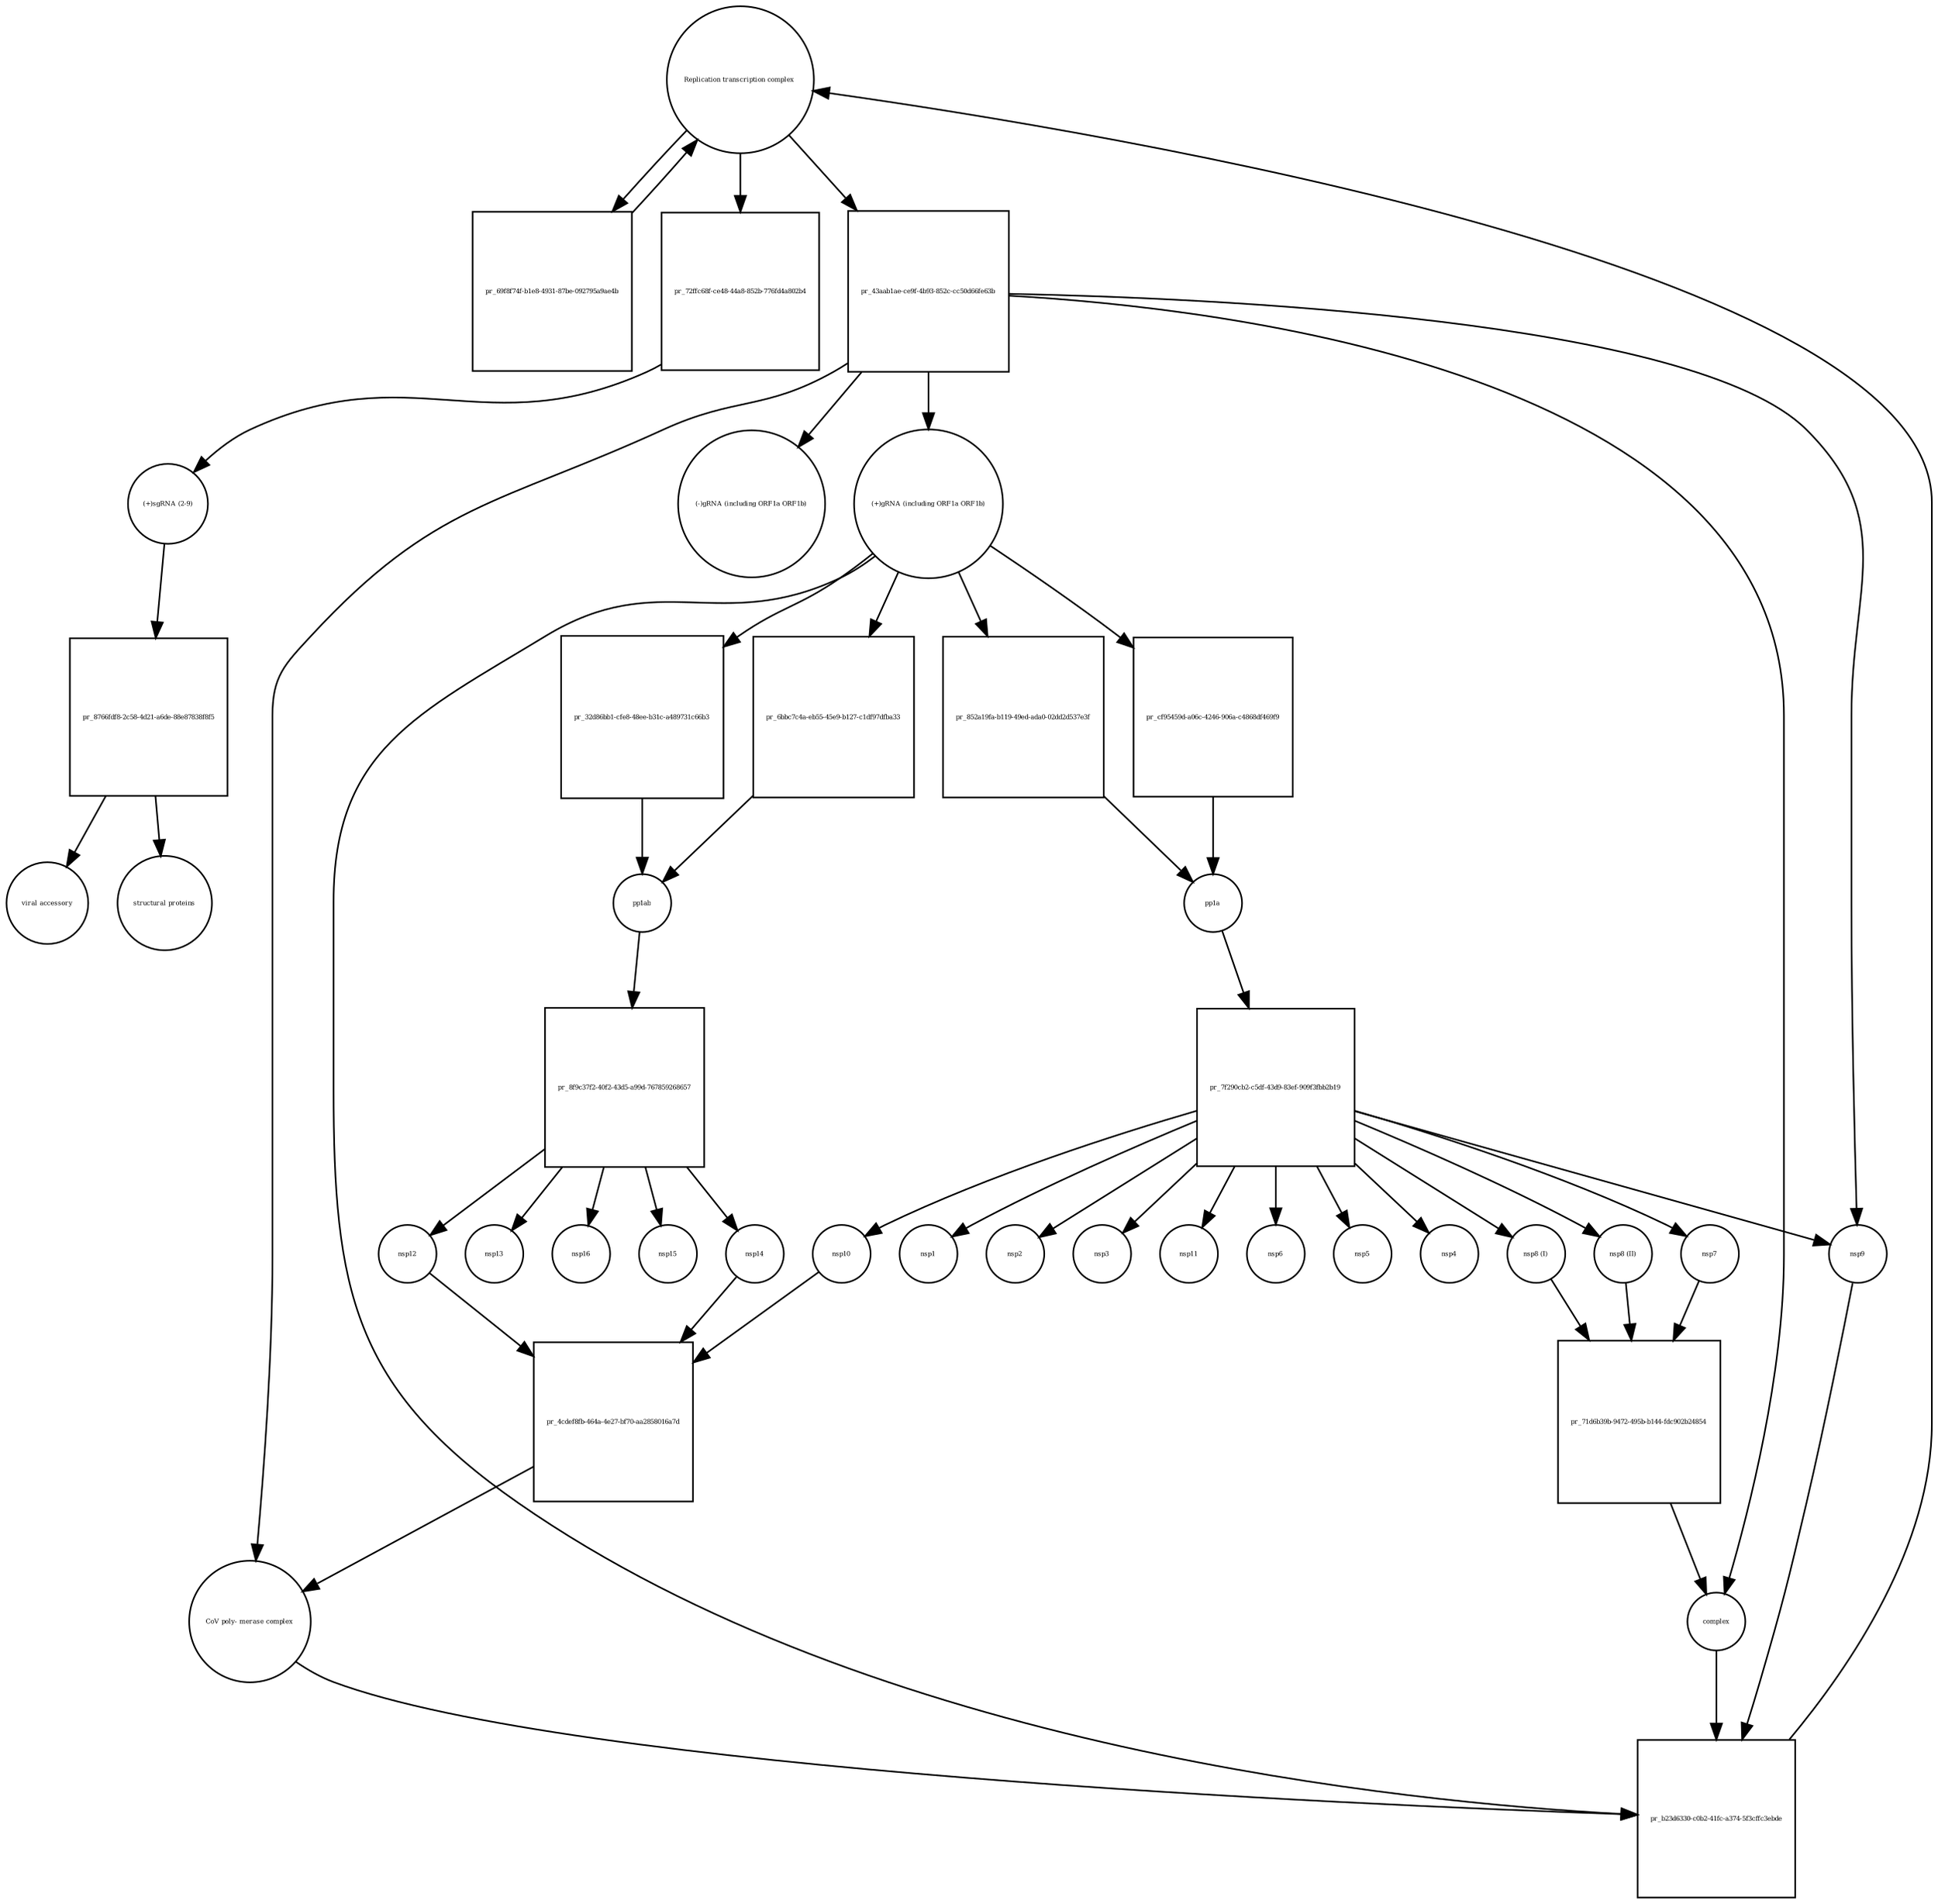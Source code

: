 strict digraph  {
"Replication transcription complex " [annotation="", bipartite=0, cls=complex, fontsize=4, label="Replication transcription complex ", shape=circle];
"pr_69f8f74f-b1e8-4931-87be-092795a9ae4b" [annotation="", bipartite=1, cls=process, fontsize=4, label="pr_69f8f74f-b1e8-4931-87be-092795a9ae4b", shape=square];
"pr_6bbc7c4a-eb55-45e9-b127-c1df97dfba33" [annotation="", bipartite=1, cls=process, fontsize=4, label="pr_6bbc7c4a-eb55-45e9-b127-c1df97dfba33", shape=square];
pp1ab [annotation="", bipartite=0, cls=macromolecule, fontsize=4, label=pp1ab, shape=circle];
"(+)gRNA (including ORF1a ORF1b)" [annotation="", bipartite=0, cls="nucleic acid feature", fontsize=4, label="(+)gRNA (including ORF1a ORF1b)", shape=circle];
"pr_852a19fa-b119-49ed-ada0-02dd2d537e3f" [annotation="", bipartite=1, cls=process, fontsize=4, label="pr_852a19fa-b119-49ed-ada0-02dd2d537e3f", shape=square];
pp1a [annotation="", bipartite=0, cls=macromolecule, fontsize=4, label=pp1a, shape=circle];
"nsp8 (I)" [annotation="", bipartite=0, cls=macromolecule, fontsize=4, label="nsp8 (I)", shape=circle];
"pr_71d6b39b-9472-495b-b144-fdc902b24854" [annotation="", bipartite=1, cls=process, fontsize=4, label="pr_71d6b39b-9472-495b-b144-fdc902b24854", shape=square];
complex [annotation="", bipartite=0, cls=complex, fontsize=4, label=complex, shape=circle];
"nsp8 (II)" [annotation="", bipartite=0, cls=macromolecule, fontsize=4, label="nsp8 (II)", shape=circle];
nsp7 [annotation="", bipartite=0, cls=macromolecule, fontsize=4, label=nsp7, shape=circle];
"CoV poly- merase complex" [annotation="", bipartite=0, cls=complex, fontsize=4, label="CoV poly- merase complex", shape=circle];
"pr_b23d6330-c0b2-41fc-a374-5f3cffc3ebde" [annotation="", bipartite=1, cls=process, fontsize=4, label="pr_b23d6330-c0b2-41fc-a374-5f3cffc3ebde", shape=square];
nsp9 [annotation="", bipartite=0, cls=macromolecule, fontsize=4, label=nsp9, shape=circle];
"pr_72ffc68f-ce48-44a8-852b-776fd4a802b4" [annotation="", bipartite=1, cls=process, fontsize=4, label="pr_72ffc68f-ce48-44a8-852b-776fd4a802b4", shape=square];
"(+)sgRNA (2-9)" [annotation="", bipartite=0, cls="nucleic acid feature", fontsize=4, label="(+)sgRNA (2-9)", shape=circle];
"pr_8766fdf8-2c58-4d21-a6de-88e87838f8f5" [annotation="", bipartite=1, cls=process, fontsize=4, label="pr_8766fdf8-2c58-4d21-a6de-88e87838f8f5", shape=square];
"viral accessory" [annotation="", bipartite=0, cls=macromolecule, fontsize=4, label="viral accessory", shape=circle];
"structural proteins" [annotation="", bipartite=0, cls=macromolecule, fontsize=4, label="structural proteins", shape=circle];
"pr_8f9c37f2-40f2-43d5-a99d-767859268657" [annotation="", bipartite=1, cls="omitted process", fontsize=4, label="pr_8f9c37f2-40f2-43d5-a99d-767859268657", shape=square];
nsp12 [annotation="", bipartite=0, cls=macromolecule, fontsize=4, label=nsp12, shape=circle];
nsp14 [annotation="", bipartite=0, cls=macromolecule, fontsize=4, label=nsp14, shape=circle];
nsp13 [annotation="", bipartite=0, cls=macromolecule, fontsize=4, label=nsp13, shape=circle];
nsp16 [annotation="", bipartite=0, cls=macromolecule, fontsize=4, label=nsp16, shape=circle];
nsp15 [annotation="", bipartite=0, cls=macromolecule, fontsize=4, label=nsp15, shape=circle];
"pr_43aab1ae-ce9f-4b93-852c-cc50d66fe63b" [annotation="", bipartite=1, cls=process, fontsize=4, label="pr_43aab1ae-ce9f-4b93-852c-cc50d66fe63b", shape=square];
"(-)gRNA (including ORF1a ORF1b)" [annotation="", bipartite=0, cls="nucleic acid feature", fontsize=4, label="(-)gRNA (including ORF1a ORF1b)", shape=circle];
"pr_7f290cb2-c5df-43d9-83ef-909f3fbb2b19" [annotation="", bipartite=1, cls="omitted process", fontsize=4, label="pr_7f290cb2-c5df-43d9-83ef-909f3fbb2b19", shape=square];
nsp1 [annotation="", bipartite=0, cls=macromolecule, fontsize=4, label=nsp1, shape=circle];
nsp2 [annotation="", bipartite=0, cls=macromolecule, fontsize=4, label=nsp2, shape=circle];
nsp3 [annotation="", bipartite=0, cls=macromolecule, fontsize=4, label=nsp3, shape=circle];
nsp11 [annotation="", bipartite=0, cls=macromolecule, fontsize=4, label=nsp11, shape=circle];
nsp6 [annotation="", bipartite=0, cls=macromolecule, fontsize=4, label=nsp6, shape=circle];
nsp5 [annotation="", bipartite=0, cls=macromolecule, fontsize=4, label=nsp5, shape=circle];
nsp4 [annotation="", bipartite=0, cls=macromolecule, fontsize=4, label=nsp4, shape=circle];
nsp10 [annotation="", bipartite=0, cls=macromolecule, fontsize=4, label=nsp10, shape=circle];
"pr_cf95459d-a06c-4246-906a-c4868df469f9" [annotation="", bipartite=1, cls=process, fontsize=4, label="pr_cf95459d-a06c-4246-906a-c4868df469f9", shape=square];
"pr_32d86bb1-cfe8-48ee-b31c-a489731c66b3" [annotation="", bipartite=1, cls=process, fontsize=4, label="pr_32d86bb1-cfe8-48ee-b31c-a489731c66b3", shape=square];
"pr_4cdef8fb-464a-4e27-bf70-aa2858016a7d" [annotation="", bipartite=1, cls=process, fontsize=4, label="pr_4cdef8fb-464a-4e27-bf70-aa2858016a7d", shape=square];
"Replication transcription complex " -> "pr_69f8f74f-b1e8-4931-87be-092795a9ae4b"  [annotation="", interaction_type=consumption];
"Replication transcription complex " -> "pr_72ffc68f-ce48-44a8-852b-776fd4a802b4"  [annotation="", interaction_type="necessary stimulation"];
"Replication transcription complex " -> "pr_43aab1ae-ce9f-4b93-852c-cc50d66fe63b"  [annotation="", interaction_type=consumption];
"pr_69f8f74f-b1e8-4931-87be-092795a9ae4b" -> "Replication transcription complex "  [annotation="", interaction_type=production];
"pr_6bbc7c4a-eb55-45e9-b127-c1df97dfba33" -> pp1ab  [annotation="", interaction_type=production];
pp1ab -> "pr_8f9c37f2-40f2-43d5-a99d-767859268657"  [annotation="", interaction_type=consumption];
"(+)gRNA (including ORF1a ORF1b)" -> "pr_6bbc7c4a-eb55-45e9-b127-c1df97dfba33"  [annotation="", interaction_type="necessary stimulation"];
"(+)gRNA (including ORF1a ORF1b)" -> "pr_852a19fa-b119-49ed-ada0-02dd2d537e3f"  [annotation="", interaction_type="necessary stimulation"];
"(+)gRNA (including ORF1a ORF1b)" -> "pr_b23d6330-c0b2-41fc-a374-5f3cffc3ebde"  [annotation="", interaction_type=consumption];
"(+)gRNA (including ORF1a ORF1b)" -> "pr_cf95459d-a06c-4246-906a-c4868df469f9"  [annotation="", interaction_type="necessary stimulation"];
"(+)gRNA (including ORF1a ORF1b)" -> "pr_32d86bb1-cfe8-48ee-b31c-a489731c66b3"  [annotation="", interaction_type="necessary stimulation"];
"pr_852a19fa-b119-49ed-ada0-02dd2d537e3f" -> pp1a  [annotation="", interaction_type=production];
pp1a -> "pr_7f290cb2-c5df-43d9-83ef-909f3fbb2b19"  [annotation="", interaction_type=consumption];
"nsp8 (I)" -> "pr_71d6b39b-9472-495b-b144-fdc902b24854"  [annotation="", interaction_type=consumption];
"pr_71d6b39b-9472-495b-b144-fdc902b24854" -> complex  [annotation="", interaction_type=production];
complex -> "pr_b23d6330-c0b2-41fc-a374-5f3cffc3ebde"  [annotation="", interaction_type=consumption];
"nsp8 (II)" -> "pr_71d6b39b-9472-495b-b144-fdc902b24854"  [annotation="", interaction_type=consumption];
nsp7 -> "pr_71d6b39b-9472-495b-b144-fdc902b24854"  [annotation="", interaction_type=consumption];
"CoV poly- merase complex" -> "pr_b23d6330-c0b2-41fc-a374-5f3cffc3ebde"  [annotation="", interaction_type=consumption];
"pr_b23d6330-c0b2-41fc-a374-5f3cffc3ebde" -> "Replication transcription complex "  [annotation="", interaction_type=production];
nsp9 -> "pr_b23d6330-c0b2-41fc-a374-5f3cffc3ebde"  [annotation="", interaction_type=consumption];
"pr_72ffc68f-ce48-44a8-852b-776fd4a802b4" -> "(+)sgRNA (2-9)"  [annotation="", interaction_type=production];
"(+)sgRNA (2-9)" -> "pr_8766fdf8-2c58-4d21-a6de-88e87838f8f5"  [annotation="", interaction_type="necessary stimulation"];
"pr_8766fdf8-2c58-4d21-a6de-88e87838f8f5" -> "viral accessory"  [annotation="", interaction_type=production];
"pr_8766fdf8-2c58-4d21-a6de-88e87838f8f5" -> "structural proteins"  [annotation="", interaction_type=production];
"pr_8f9c37f2-40f2-43d5-a99d-767859268657" -> nsp12  [annotation="", interaction_type=production];
"pr_8f9c37f2-40f2-43d5-a99d-767859268657" -> nsp14  [annotation="", interaction_type=production];
"pr_8f9c37f2-40f2-43d5-a99d-767859268657" -> nsp13  [annotation="", interaction_type=production];
"pr_8f9c37f2-40f2-43d5-a99d-767859268657" -> nsp16  [annotation="", interaction_type=production];
"pr_8f9c37f2-40f2-43d5-a99d-767859268657" -> nsp15  [annotation="", interaction_type=production];
nsp12 -> "pr_4cdef8fb-464a-4e27-bf70-aa2858016a7d"  [annotation="", interaction_type=consumption];
nsp14 -> "pr_4cdef8fb-464a-4e27-bf70-aa2858016a7d"  [annotation="", interaction_type=consumption];
"pr_43aab1ae-ce9f-4b93-852c-cc50d66fe63b" -> "CoV poly- merase complex"  [annotation="", interaction_type=production];
"pr_43aab1ae-ce9f-4b93-852c-cc50d66fe63b" -> complex  [annotation="", interaction_type=production];
"pr_43aab1ae-ce9f-4b93-852c-cc50d66fe63b" -> nsp9  [annotation="", interaction_type=production];
"pr_43aab1ae-ce9f-4b93-852c-cc50d66fe63b" -> "(+)gRNA (including ORF1a ORF1b)"  [annotation="", interaction_type=production];
"pr_43aab1ae-ce9f-4b93-852c-cc50d66fe63b" -> "(-)gRNA (including ORF1a ORF1b)"  [annotation="", interaction_type=production];
"pr_7f290cb2-c5df-43d9-83ef-909f3fbb2b19" -> "nsp8 (I)"  [annotation="", interaction_type=production];
"pr_7f290cb2-c5df-43d9-83ef-909f3fbb2b19" -> "nsp8 (II)"  [annotation="", interaction_type=production];
"pr_7f290cb2-c5df-43d9-83ef-909f3fbb2b19" -> nsp7  [annotation="", interaction_type=production];
"pr_7f290cb2-c5df-43d9-83ef-909f3fbb2b19" -> nsp9  [annotation="", interaction_type=production];
"pr_7f290cb2-c5df-43d9-83ef-909f3fbb2b19" -> nsp1  [annotation="", interaction_type=production];
"pr_7f290cb2-c5df-43d9-83ef-909f3fbb2b19" -> nsp2  [annotation="", interaction_type=production];
"pr_7f290cb2-c5df-43d9-83ef-909f3fbb2b19" -> nsp3  [annotation="", interaction_type=production];
"pr_7f290cb2-c5df-43d9-83ef-909f3fbb2b19" -> nsp11  [annotation="", interaction_type=production];
"pr_7f290cb2-c5df-43d9-83ef-909f3fbb2b19" -> nsp6  [annotation="", interaction_type=production];
"pr_7f290cb2-c5df-43d9-83ef-909f3fbb2b19" -> nsp5  [annotation="", interaction_type=production];
"pr_7f290cb2-c5df-43d9-83ef-909f3fbb2b19" -> nsp4  [annotation="", interaction_type=production];
"pr_7f290cb2-c5df-43d9-83ef-909f3fbb2b19" -> nsp10  [annotation="", interaction_type=production];
nsp10 -> "pr_4cdef8fb-464a-4e27-bf70-aa2858016a7d"  [annotation="", interaction_type=consumption];
"pr_cf95459d-a06c-4246-906a-c4868df469f9" -> pp1a  [annotation="", interaction_type=production];
"pr_32d86bb1-cfe8-48ee-b31c-a489731c66b3" -> pp1ab  [annotation="", interaction_type=production];
"pr_4cdef8fb-464a-4e27-bf70-aa2858016a7d" -> "CoV poly- merase complex"  [annotation="", interaction_type=production];
}
